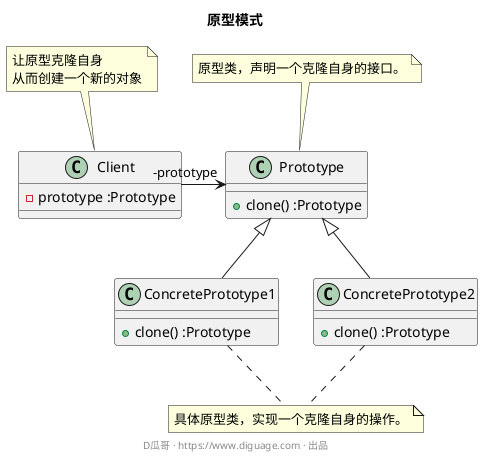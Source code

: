 @startuml
title "**原型模式**"

class Client {
  - prototype :Prototype
}
note top: 让原型克隆自身\n从而创建一个新的对象

class Prototype {
  + clone() :Prototype
}
note top: 原型类，声明一个克隆自身的接口。

class ConcretePrototype1 {
  + clone() :Prototype
}

class ConcretePrototype2 {
  + clone() :Prototype
}

Client "-prototype" -right-> Prototype

Prototype <|-- ConcretePrototype1
Prototype <|-- ConcretePrototype2

note "具体原型类，实现一个克隆自身的操作。" as cpn
ConcretePrototype1 .. cpn
ConcretePrototype2 .. cpn

footer D瓜哥 · https://www.diguage.com · 出品
@enduml
